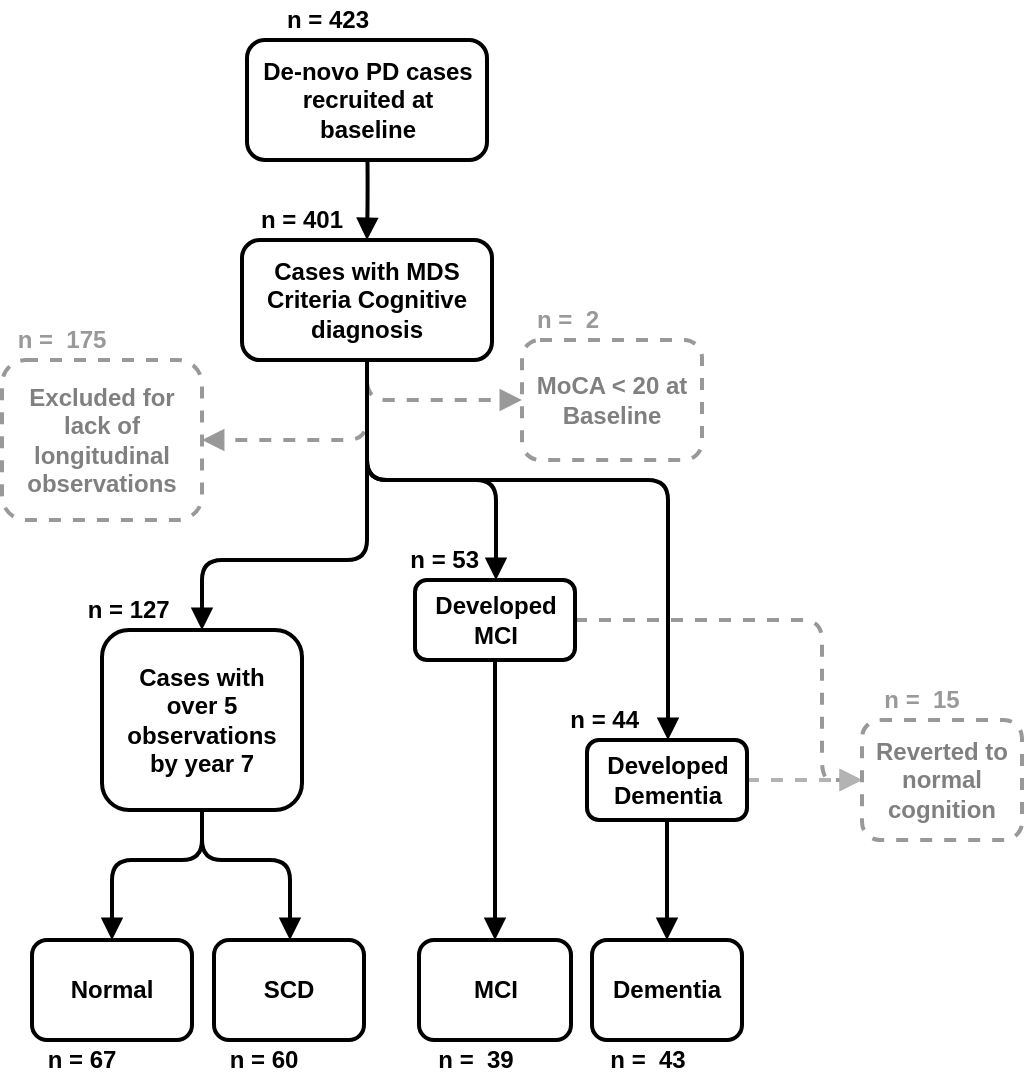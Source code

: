 <mxfile version="15.3.5" type="github">
  <diagram id="C5RBs43oDa-KdzZeNtuy" name="Page-1">
    <mxGraphModel dx="1902" dy="1037" grid="1" gridSize="10" guides="1" tooltips="1" connect="1" arrows="1" fold="1" page="1" pageScale="1" pageWidth="827" pageHeight="1169" math="0" shadow="0">
      <root>
        <mxCell id="WIyWlLk6GJQsqaUBKTNV-0" />
        <mxCell id="WIyWlLk6GJQsqaUBKTNV-1" parent="WIyWlLk6GJQsqaUBKTNV-0" />
        <mxCell id="uqy3q56fjDVZKrJWFbfV-47" style="edgeStyle=orthogonalEdgeStyle;rounded=1;orthogonalLoop=1;jettySize=auto;html=1;exitX=0.5;exitY=1;exitDx=0;exitDy=0;entryX=0;entryY=0.5;entryDx=0;entryDy=0;dashed=1;fontColor=#999999;endArrow=block;endFill=1;sourcePerimeterSpacing=8;targetPerimeterSpacing=8;strokeColor=#999999;strokeWidth=2;" edge="1" parent="WIyWlLk6GJQsqaUBKTNV-1" source="uqy3q56fjDVZKrJWFbfV-0" target="uqy3q56fjDVZKrJWFbfV-42">
          <mxGeometry relative="1" as="geometry" />
        </mxCell>
        <mxCell id="uqy3q56fjDVZKrJWFbfV-32" style="edgeStyle=orthogonalEdgeStyle;rounded=1;orthogonalLoop=1;jettySize=auto;html=1;exitX=0.5;exitY=1;exitDx=0;exitDy=0;entryX=1;entryY=0.5;entryDx=0;entryDy=0;fontColor=#B3B3B3;endArrow=block;endFill=1;sourcePerimeterSpacing=8;targetPerimeterSpacing=8;strokeColor=#999999;strokeWidth=2;dashed=1;" edge="1" parent="WIyWlLk6GJQsqaUBKTNV-1" source="uqy3q56fjDVZKrJWFbfV-0" target="uqy3q56fjDVZKrJWFbfV-31">
          <mxGeometry relative="1" as="geometry">
            <Array as="points">
              <mxPoint x="403" y="240" />
            </Array>
          </mxGeometry>
        </mxCell>
        <mxCell id="uqy3q56fjDVZKrJWFbfV-3" style="edgeStyle=orthogonalEdgeStyle;rounded=1;orthogonalLoop=1;jettySize=auto;html=1;exitX=0.5;exitY=1;exitDx=0;exitDy=0;entryX=0.5;entryY=0;entryDx=0;entryDy=0;endArrow=block;sourcePerimeterSpacing=8;targetPerimeterSpacing=8;endFill=1;strokeWidth=2;" edge="1" parent="WIyWlLk6GJQsqaUBKTNV-1" source="uqy3q56fjDVZKrJWFbfV-0" target="uqy3q56fjDVZKrJWFbfV-1">
          <mxGeometry relative="1" as="geometry">
            <Array as="points">
              <mxPoint x="403" y="300" />
              <mxPoint x="320" y="300" />
            </Array>
          </mxGeometry>
        </mxCell>
        <mxCell id="uqy3q56fjDVZKrJWFbfV-6" style="edgeStyle=orthogonalEdgeStyle;rounded=1;orthogonalLoop=1;jettySize=auto;html=1;exitX=0.5;exitY=1;exitDx=0;exitDy=0;entryX=0.5;entryY=0;entryDx=0;entryDy=0;endArrow=block;endFill=1;sourcePerimeterSpacing=8;targetPerimeterSpacing=8;strokeWidth=2;" edge="1" parent="WIyWlLk6GJQsqaUBKTNV-1" source="uqy3q56fjDVZKrJWFbfV-0" target="uqy3q56fjDVZKrJWFbfV-5">
          <mxGeometry relative="1" as="geometry">
            <Array as="points">
              <mxPoint x="403" y="260" />
              <mxPoint x="467" y="260" />
              <mxPoint x="467" y="310" />
            </Array>
          </mxGeometry>
        </mxCell>
        <mxCell id="uqy3q56fjDVZKrJWFbfV-68" style="edgeStyle=orthogonalEdgeStyle;rounded=1;orthogonalLoop=1;jettySize=auto;html=1;exitX=0.5;exitY=1;exitDx=0;exitDy=0;entryX=0.5;entryY=0;entryDx=0;entryDy=0;fontColor=#999999;endArrow=block;endFill=1;sourcePerimeterSpacing=8;targetPerimeterSpacing=8;strokeColor=#000000;strokeWidth=2;" edge="1" parent="WIyWlLk6GJQsqaUBKTNV-1" source="uqy3q56fjDVZKrJWFbfV-0" target="uqy3q56fjDVZKrJWFbfV-10">
          <mxGeometry relative="1" as="geometry">
            <Array as="points">
              <mxPoint x="403" y="260" />
              <mxPoint x="553" y="260" />
              <mxPoint x="553" y="390" />
            </Array>
          </mxGeometry>
        </mxCell>
        <mxCell id="uqy3q56fjDVZKrJWFbfV-0" value="Cases with MDS Criteria Cognitive diagnosis" style="rounded=1;whiteSpace=wrap;html=1;hachureGap=4;pointerEvents=0;fontStyle=1;strokeWidth=2;" vertex="1" parent="WIyWlLk6GJQsqaUBKTNV-1">
          <mxGeometry x="340" y="140" width="125" height="60" as="geometry" />
        </mxCell>
        <mxCell id="uqy3q56fjDVZKrJWFbfV-35" style="edgeStyle=orthogonalEdgeStyle;rounded=1;orthogonalLoop=1;jettySize=auto;html=1;exitX=0.5;exitY=1;exitDx=0;exitDy=0;fontColor=#B3B3B3;endArrow=block;endFill=1;sourcePerimeterSpacing=8;targetPerimeterSpacing=8;strokeColor=#000000;strokeWidth=2;entryX=0.5;entryY=0;entryDx=0;entryDy=0;" edge="1" parent="WIyWlLk6GJQsqaUBKTNV-1" source="uqy3q56fjDVZKrJWFbfV-1" target="uqy3q56fjDVZKrJWFbfV-37">
          <mxGeometry relative="1" as="geometry">
            <mxPoint x="170" y="480" as="targetPoint" />
            <Array as="points">
              <mxPoint x="320" y="450" />
              <mxPoint x="275" y="450" />
            </Array>
          </mxGeometry>
        </mxCell>
        <mxCell id="uqy3q56fjDVZKrJWFbfV-36" style="edgeStyle=orthogonalEdgeStyle;rounded=1;orthogonalLoop=1;jettySize=auto;html=1;exitX=0.5;exitY=1;exitDx=0;exitDy=0;fontColor=#B3B3B3;endArrow=block;endFill=1;sourcePerimeterSpacing=8;targetPerimeterSpacing=8;strokeColor=#000000;strokeWidth=2;entryX=0.5;entryY=0;entryDx=0;entryDy=0;" edge="1" parent="WIyWlLk6GJQsqaUBKTNV-1" source="uqy3q56fjDVZKrJWFbfV-1" target="uqy3q56fjDVZKrJWFbfV-38">
          <mxGeometry relative="1" as="geometry">
            <mxPoint x="410" y="480" as="targetPoint" />
            <Array as="points">
              <mxPoint x="320" y="450" />
              <mxPoint x="364" y="450" />
              <mxPoint x="364" y="490" />
            </Array>
          </mxGeometry>
        </mxCell>
        <mxCell id="uqy3q56fjDVZKrJWFbfV-1" value="Cases with over 5 observations by year 7" style="rounded=1;whiteSpace=wrap;html=1;hachureGap=4;pointerEvents=0;fontStyle=1;strokeWidth=2;spacingLeft=7;spacingRight=7;" vertex="1" parent="WIyWlLk6GJQsqaUBKTNV-1">
          <mxGeometry x="270" y="335" width="100" height="90" as="geometry" />
        </mxCell>
        <mxCell id="uqy3q56fjDVZKrJWFbfV-2" value="n = 423" style="text;html=1;strokeColor=none;fillColor=none;align=center;verticalAlign=middle;whiteSpace=wrap;rounded=0;hachureGap=4;pointerEvents=0;fontStyle=1;strokeWidth=2;" vertex="1" parent="WIyWlLk6GJQsqaUBKTNV-1">
          <mxGeometry x="352.5" y="20" width="60" height="20" as="geometry" />
        </mxCell>
        <mxCell id="uqy3q56fjDVZKrJWFbfV-52" style="edgeStyle=orthogonalEdgeStyle;rounded=1;orthogonalLoop=1;jettySize=auto;html=1;exitX=0.5;exitY=1;exitDx=0;exitDy=0;entryX=0.5;entryY=0;entryDx=0;entryDy=0;fontColor=#999999;endArrow=block;endFill=1;sourcePerimeterSpacing=8;targetPerimeterSpacing=8;strokeColor=#000000;strokeWidth=2;" edge="1" parent="WIyWlLk6GJQsqaUBKTNV-1" source="uqy3q56fjDVZKrJWFbfV-5" target="uqy3q56fjDVZKrJWFbfV-17">
          <mxGeometry relative="1" as="geometry">
            <Array as="points">
              <mxPoint x="466.5" y="350" />
            </Array>
          </mxGeometry>
        </mxCell>
        <mxCell id="uqy3q56fjDVZKrJWFbfV-69" style="edgeStyle=orthogonalEdgeStyle;rounded=1;orthogonalLoop=1;jettySize=auto;html=1;exitX=1;exitY=0.5;exitDx=0;exitDy=0;entryX=0;entryY=0.5;entryDx=0;entryDy=0;fontColor=#999999;endArrow=block;endFill=1;sourcePerimeterSpacing=8;targetPerimeterSpacing=8;strokeColor=#999999;strokeWidth=2;dashed=1;" edge="1" parent="WIyWlLk6GJQsqaUBKTNV-1" source="uqy3q56fjDVZKrJWFbfV-5" target="uqy3q56fjDVZKrJWFbfV-22">
          <mxGeometry relative="1" as="geometry">
            <Array as="points">
              <mxPoint x="630" y="330" />
              <mxPoint x="630" y="410" />
            </Array>
          </mxGeometry>
        </mxCell>
        <mxCell id="uqy3q56fjDVZKrJWFbfV-5" value="Developed MCI" style="rounded=1;whiteSpace=wrap;html=1;hachureGap=4;pointerEvents=0;fontStyle=1;strokeWidth=2;" vertex="1" parent="WIyWlLk6GJQsqaUBKTNV-1">
          <mxGeometry x="426.5" y="310" width="80" height="40" as="geometry" />
        </mxCell>
        <mxCell id="uqy3q56fjDVZKrJWFbfV-64" style="edgeStyle=orthogonalEdgeStyle;rounded=1;orthogonalLoop=1;jettySize=auto;html=1;exitX=0.5;exitY=1;exitDx=0;exitDy=0;entryX=0.5;entryY=0;entryDx=0;entryDy=0;fontColor=#999999;endArrow=block;endFill=1;sourcePerimeterSpacing=8;targetPerimeterSpacing=8;strokeColor=#000000;strokeWidth=2;" edge="1" parent="WIyWlLk6GJQsqaUBKTNV-1" source="uqy3q56fjDVZKrJWFbfV-10" target="uqy3q56fjDVZKrJWFbfV-18">
          <mxGeometry relative="1" as="geometry" />
        </mxCell>
        <mxCell id="uqy3q56fjDVZKrJWFbfV-65" style="edgeStyle=orthogonalEdgeStyle;rounded=1;orthogonalLoop=1;jettySize=auto;html=1;exitX=1;exitY=0.5;exitDx=0;exitDy=0;entryX=0;entryY=0.5;entryDx=0;entryDy=0;fontColor=#999999;endArrow=block;endFill=1;sourcePerimeterSpacing=8;targetPerimeterSpacing=8;strokeColor=#B3B3B3;strokeWidth=2;dashed=1;" edge="1" parent="WIyWlLk6GJQsqaUBKTNV-1" source="uqy3q56fjDVZKrJWFbfV-10" target="uqy3q56fjDVZKrJWFbfV-22">
          <mxGeometry relative="1" as="geometry" />
        </mxCell>
        <mxCell id="uqy3q56fjDVZKrJWFbfV-10" value="Developed Dementia" style="rounded=1;whiteSpace=wrap;html=1;hachureGap=4;pointerEvents=0;fontStyle=1;strokeWidth=2;" vertex="1" parent="WIyWlLk6GJQsqaUBKTNV-1">
          <mxGeometry x="512.5" y="390" width="80" height="40" as="geometry" />
        </mxCell>
        <mxCell id="uqy3q56fjDVZKrJWFbfV-11" value="n = 53&amp;nbsp;" style="text;html=1;strokeColor=none;fillColor=none;align=center;verticalAlign=middle;whiteSpace=wrap;rounded=0;hachureGap=4;pointerEvents=0;fontStyle=1;strokeWidth=2;" vertex="1" parent="WIyWlLk6GJQsqaUBKTNV-1">
          <mxGeometry x="412.5" y="290" width="60" height="20" as="geometry" />
        </mxCell>
        <mxCell id="uqy3q56fjDVZKrJWFbfV-12" value="n = 44&amp;nbsp;" style="text;html=1;strokeColor=none;fillColor=none;align=center;verticalAlign=middle;whiteSpace=wrap;rounded=0;hachureGap=4;pointerEvents=0;fontStyle=1;strokeWidth=2;" vertex="1" parent="WIyWlLk6GJQsqaUBKTNV-1">
          <mxGeometry x="492.5" y="370" width="60" height="20" as="geometry" />
        </mxCell>
        <mxCell id="uqy3q56fjDVZKrJWFbfV-17" value="MCI" style="rounded=1;whiteSpace=wrap;html=1;hachureGap=4;pointerEvents=0;fontStyle=1;strokeWidth=2;" vertex="1" parent="WIyWlLk6GJQsqaUBKTNV-1">
          <mxGeometry x="428.5" y="490" width="76" height="50" as="geometry" />
        </mxCell>
        <mxCell id="uqy3q56fjDVZKrJWFbfV-18" value="Dementia" style="rounded=1;whiteSpace=wrap;html=1;hachureGap=4;pointerEvents=0;fontStyle=1;strokeWidth=2;" vertex="1" parent="WIyWlLk6GJQsqaUBKTNV-1">
          <mxGeometry x="515" y="490" width="75" height="50" as="geometry" />
        </mxCell>
        <mxCell id="uqy3q56fjDVZKrJWFbfV-22" value="Reverted to normal cognition" style="rounded=1;whiteSpace=wrap;html=1;hachureGap=4;pointerEvents=0;fontStyle=1;dashed=1;strokeWidth=2;strokeColor=#999999;fontColor=#808080;" vertex="1" parent="WIyWlLk6GJQsqaUBKTNV-1">
          <mxGeometry x="650" y="380" width="80" height="60" as="geometry" />
        </mxCell>
        <mxCell id="uqy3q56fjDVZKrJWFbfV-23" value="n =&amp;nbsp; 39" style="text;html=1;strokeColor=none;fillColor=none;align=center;verticalAlign=middle;whiteSpace=wrap;rounded=0;hachureGap=4;pointerEvents=0;fontStyle=1;strokeWidth=2;" vertex="1" parent="WIyWlLk6GJQsqaUBKTNV-1">
          <mxGeometry x="426.5" y="540" width="60" height="20" as="geometry" />
        </mxCell>
        <mxCell id="uqy3q56fjDVZKrJWFbfV-24" value="n =&amp;nbsp; 43" style="text;html=1;strokeColor=none;fillColor=none;align=center;verticalAlign=middle;whiteSpace=wrap;rounded=0;hachureGap=4;pointerEvents=0;fontStyle=1;strokeWidth=2;" vertex="1" parent="WIyWlLk6GJQsqaUBKTNV-1">
          <mxGeometry x="512.5" y="540" width="60" height="20" as="geometry" />
        </mxCell>
        <mxCell id="uqy3q56fjDVZKrJWFbfV-28" style="edgeStyle=orthogonalEdgeStyle;curved=1;rounded=0;orthogonalLoop=1;jettySize=auto;html=1;exitX=0.5;exitY=1;exitDx=0;exitDy=0;entryX=0.5;entryY=0;entryDx=0;entryDy=0;endArrow=block;endFill=1;sourcePerimeterSpacing=8;targetPerimeterSpacing=8;strokeColor=#000000;strokeWidth=2;" edge="1" parent="WIyWlLk6GJQsqaUBKTNV-1" target="uqy3q56fjDVZKrJWFbfV-0">
          <mxGeometry relative="1" as="geometry">
            <mxPoint x="402.5" y="80" as="sourcePoint" />
          </mxGeometry>
        </mxCell>
        <mxCell id="uqy3q56fjDVZKrJWFbfV-27" value="De-novo PD cases recruited at baseline" style="rounded=1;whiteSpace=wrap;html=1;hachureGap=4;pointerEvents=0;fontStyle=1;strokeWidth=2;spacingLeft=5;spacingRight=5;" vertex="1" parent="WIyWlLk6GJQsqaUBKTNV-1">
          <mxGeometry x="342.5" y="40" width="120" height="60" as="geometry" />
        </mxCell>
        <mxCell id="uqy3q56fjDVZKrJWFbfV-29" value="n = 401" style="text;html=1;strokeColor=none;fillColor=none;align=center;verticalAlign=middle;whiteSpace=wrap;rounded=0;hachureGap=4;pointerEvents=0;fontStyle=1;strokeWidth=2;" vertex="1" parent="WIyWlLk6GJQsqaUBKTNV-1">
          <mxGeometry x="340" y="120" width="60" height="20" as="geometry" />
        </mxCell>
        <mxCell id="uqy3q56fjDVZKrJWFbfV-31" value="Excluded for lack of longitudinal observations" style="rounded=1;whiteSpace=wrap;html=1;hachureGap=4;pointerEvents=0;fontStyle=1;dashed=1;strokeWidth=2;strokeColor=#999999;fontColor=#808080;" vertex="1" parent="WIyWlLk6GJQsqaUBKTNV-1">
          <mxGeometry x="220" y="200" width="100" height="80" as="geometry" />
        </mxCell>
        <mxCell id="uqy3q56fjDVZKrJWFbfV-33" value="n =&amp;nbsp; 15" style="text;html=1;strokeColor=none;fillColor=none;align=center;verticalAlign=middle;whiteSpace=wrap;rounded=0;hachureGap=4;pointerEvents=0;fontStyle=1;strokeWidth=2;fontColor=#999999;" vertex="1" parent="WIyWlLk6GJQsqaUBKTNV-1">
          <mxGeometry x="650" y="360" width="60" height="20" as="geometry" />
        </mxCell>
        <mxCell id="uqy3q56fjDVZKrJWFbfV-34" value="n =&amp;nbsp; 175" style="text;html=1;strokeColor=none;fillColor=none;align=center;verticalAlign=middle;whiteSpace=wrap;rounded=0;hachureGap=4;pointerEvents=0;fontStyle=1;strokeWidth=2;fontColor=#999999;" vertex="1" parent="WIyWlLk6GJQsqaUBKTNV-1">
          <mxGeometry x="220" y="180" width="60" height="20" as="geometry" />
        </mxCell>
        <mxCell id="uqy3q56fjDVZKrJWFbfV-37" value="Normal" style="rounded=1;whiteSpace=wrap;html=1;hachureGap=4;pointerEvents=0;fontStyle=1;strokeWidth=2;" vertex="1" parent="WIyWlLk6GJQsqaUBKTNV-1">
          <mxGeometry x="235" y="490" width="80" height="50" as="geometry" />
        </mxCell>
        <mxCell id="uqy3q56fjDVZKrJWFbfV-38" value="SCD" style="rounded=1;whiteSpace=wrap;html=1;hachureGap=4;pointerEvents=0;fontStyle=1;strokeWidth=2;" vertex="1" parent="WIyWlLk6GJQsqaUBKTNV-1">
          <mxGeometry x="326" y="490" width="75" height="50" as="geometry" />
        </mxCell>
        <mxCell id="uqy3q56fjDVZKrJWFbfV-39" value="n = 127&amp;nbsp;" style="text;html=1;strokeColor=none;fillColor=none;align=center;verticalAlign=middle;whiteSpace=wrap;rounded=0;hachureGap=4;pointerEvents=0;fontStyle=1;strokeWidth=2;" vertex="1" parent="WIyWlLk6GJQsqaUBKTNV-1">
          <mxGeometry x="255" y="315" width="60" height="20" as="geometry" />
        </mxCell>
        <mxCell id="uqy3q56fjDVZKrJWFbfV-40" value="n = 67" style="text;html=1;strokeColor=none;fillColor=none;align=center;verticalAlign=middle;whiteSpace=wrap;rounded=0;hachureGap=4;pointerEvents=0;fontStyle=1;strokeWidth=2;" vertex="1" parent="WIyWlLk6GJQsqaUBKTNV-1">
          <mxGeometry x="235" y="540" width="50" height="20" as="geometry" />
        </mxCell>
        <mxCell id="uqy3q56fjDVZKrJWFbfV-41" value="n = 60" style="text;html=1;strokeColor=none;fillColor=none;align=center;verticalAlign=middle;whiteSpace=wrap;rounded=0;hachureGap=4;pointerEvents=0;fontStyle=1;strokeWidth=2;" vertex="1" parent="WIyWlLk6GJQsqaUBKTNV-1">
          <mxGeometry x="326" y="540" width="50" height="20" as="geometry" />
        </mxCell>
        <mxCell id="uqy3q56fjDVZKrJWFbfV-42" value="MoCA &amp;lt; 20 at Baseline" style="rounded=1;whiteSpace=wrap;html=1;hachureGap=4;pointerEvents=0;fontStyle=1;dashed=1;strokeWidth=2;strokeColor=#999999;fontColor=#808080;" vertex="1" parent="WIyWlLk6GJQsqaUBKTNV-1">
          <mxGeometry x="480" y="190" width="90" height="60" as="geometry" />
        </mxCell>
        <mxCell id="uqy3q56fjDVZKrJWFbfV-45" value="n =&amp;nbsp; 2" style="text;html=1;strokeColor=none;fillColor=none;align=center;verticalAlign=middle;whiteSpace=wrap;rounded=0;hachureGap=4;pointerEvents=0;fontStyle=1;strokeWidth=2;fontColor=#999999;" vertex="1" parent="WIyWlLk6GJQsqaUBKTNV-1">
          <mxGeometry x="472.5" y="170" width="60" height="20" as="geometry" />
        </mxCell>
      </root>
    </mxGraphModel>
  </diagram>
</mxfile>
